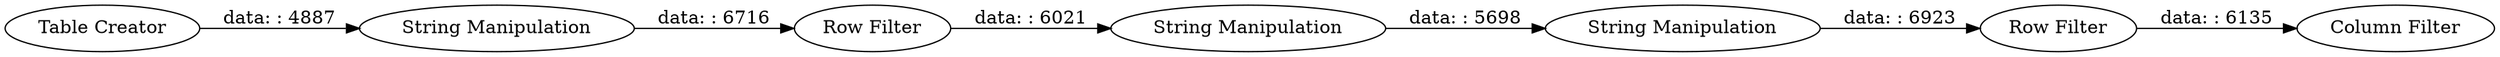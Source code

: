 digraph {
	"-4137823480055655009_4" [label="String Manipulation"]
	"-4137823480055655009_6" [label="String Manipulation"]
	"-4137823480055655009_5" [label="Column Filter"]
	"-4137823480055655009_1" [label="Table Creator"]
	"-4137823480055655009_2" [label="String Manipulation"]
	"-4137823480055655009_3" [label="Row Filter"]
	"-4137823480055655009_7" [label="Row Filter"]
	"-4137823480055655009_3" -> "-4137823480055655009_4" [label="data: : 6021"]
	"-4137823480055655009_2" -> "-4137823480055655009_3" [label="data: : 6716"]
	"-4137823480055655009_6" -> "-4137823480055655009_7" [label="data: : 6923"]
	"-4137823480055655009_7" -> "-4137823480055655009_5" [label="data: : 6135"]
	"-4137823480055655009_4" -> "-4137823480055655009_6" [label="data: : 5698"]
	"-4137823480055655009_1" -> "-4137823480055655009_2" [label="data: : 4887"]
	rankdir=LR
}
